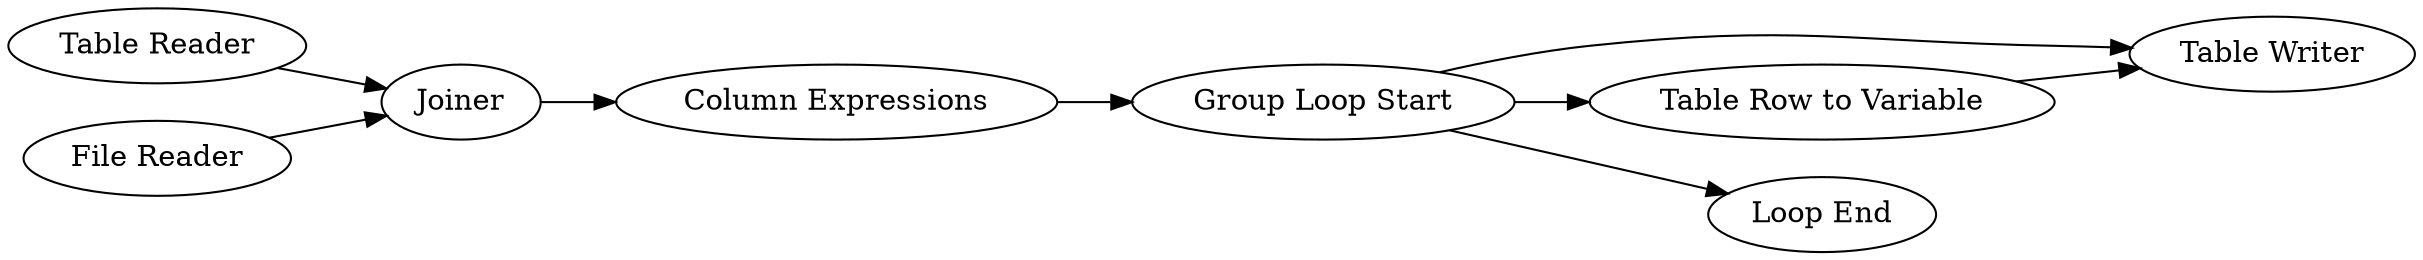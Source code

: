 digraph {
	"4260769868112785234_30" [label="Group Loop Start"]
	"4260769868112785234_29" [label="Column Expressions"]
	"4260769868112785234_13" [label=Joiner]
	"4260769868112785234_11" [label="Table Reader"]
	"4260769868112785234_14" [label="Table Writer"]
	"4260769868112785234_4" [label="File Reader"]
	"4260769868112785234_31" [label="Table Row to Variable"]
	"4260769868112785234_32" [label="Loop End"]
	"4260769868112785234_30" -> "4260769868112785234_32"
	"4260769868112785234_11" -> "4260769868112785234_13"
	"4260769868112785234_13" -> "4260769868112785234_29"
	"4260769868112785234_30" -> "4260769868112785234_31"
	"4260769868112785234_30" -> "4260769868112785234_14"
	"4260769868112785234_31" -> "4260769868112785234_14"
	"4260769868112785234_29" -> "4260769868112785234_30"
	"4260769868112785234_4" -> "4260769868112785234_13"
	rankdir=LR
}
